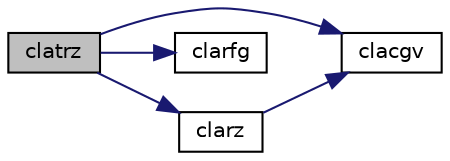 digraph "clatrz"
{
 // LATEX_PDF_SIZE
  edge [fontname="Helvetica",fontsize="10",labelfontname="Helvetica",labelfontsize="10"];
  node [fontname="Helvetica",fontsize="10",shape=record];
  rankdir="LR";
  Node1 [label="clatrz",height=0.2,width=0.4,color="black", fillcolor="grey75", style="filled", fontcolor="black",tooltip="CLATRZ factors an upper trapezoidal matrix by means of unitary transformations."];
  Node1 -> Node2 [color="midnightblue",fontsize="10",style="solid",fontname="Helvetica"];
  Node2 [label="clacgv",height=0.2,width=0.4,color="black", fillcolor="white", style="filled",URL="$clacgv_8f.html#a0ff51770edb0cdc7328fdae7ace7954e",tooltip="CLACGV conjugates a complex vector."];
  Node1 -> Node3 [color="midnightblue",fontsize="10",style="solid",fontname="Helvetica"];
  Node3 [label="clarfg",height=0.2,width=0.4,color="black", fillcolor="white", style="filled",URL="$clarfg_8f.html#ab546cf8718b98ecdc6aae99a34ffb1bf",tooltip="CLARFG generates an elementary reflector (Householder matrix)."];
  Node1 -> Node4 [color="midnightblue",fontsize="10",style="solid",fontname="Helvetica"];
  Node4 [label="clarz",height=0.2,width=0.4,color="black", fillcolor="white", style="filled",URL="$clarz_8f.html#a0218f0e37bf3454f3921ee491258ec4d",tooltip="CLARZ applies an elementary reflector (as returned by stzrzf) to a general matrix."];
  Node4 -> Node2 [color="midnightblue",fontsize="10",style="solid",fontname="Helvetica"];
}
